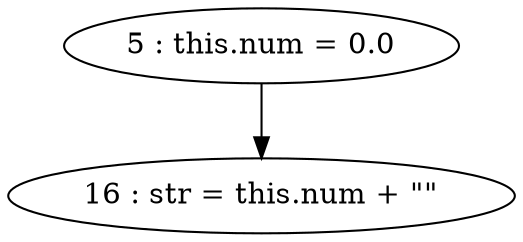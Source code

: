 digraph G {
"5 : this.num = 0.0"
"5 : this.num = 0.0" -> "16 : str = this.num + \"\""
"16 : str = this.num + \"\""
}
